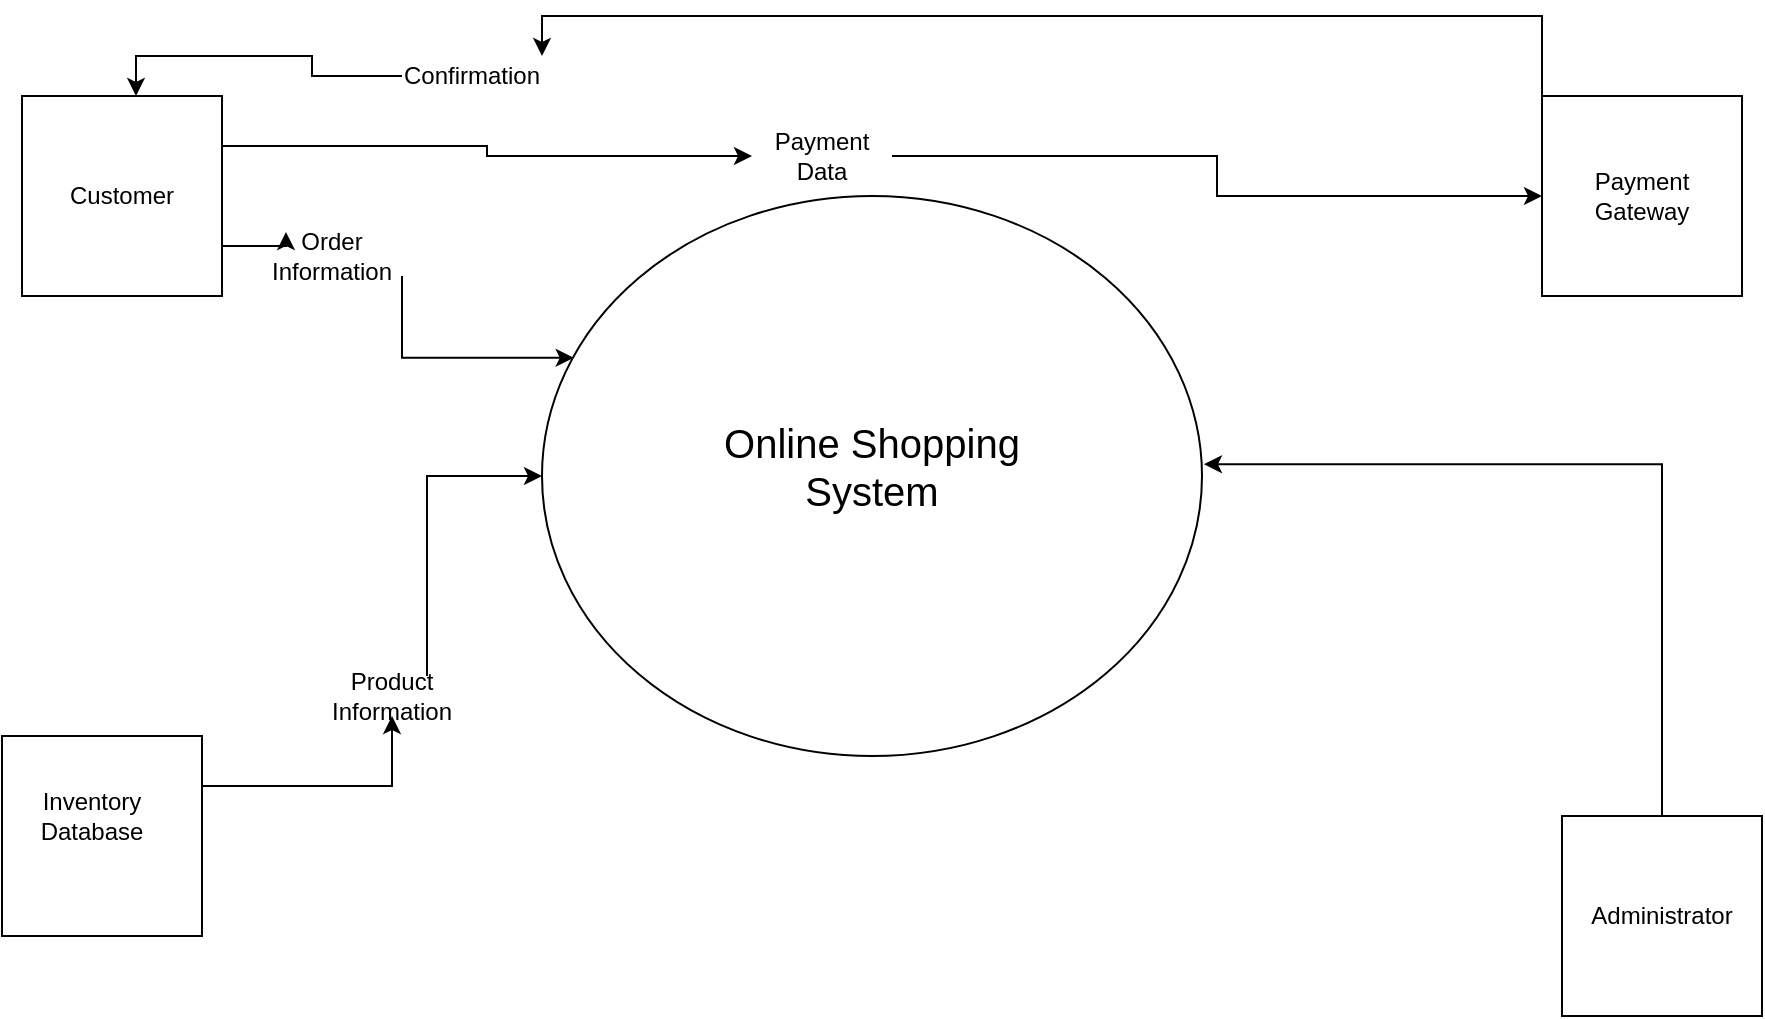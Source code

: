 <mxfile version="22.0.4" type="github">
  <diagram name="Page-1" id="3CbqzY-EIUyOhgvGnmPf">
    <mxGraphModel dx="1730" dy="462" grid="1" gridSize="10" guides="1" tooltips="1" connect="1" arrows="1" fold="1" page="1" pageScale="1" pageWidth="850" pageHeight="1100" math="0" shadow="0">
      <root>
        <mxCell id="0" />
        <mxCell id="1" parent="0" />
        <mxCell id="YYdOWZ6g8PFGc_LYNeHY-24" style="edgeStyle=orthogonalEdgeStyle;rounded=0;orthogonalLoop=1;jettySize=auto;html=1;exitX=1;exitY=0.25;exitDx=0;exitDy=0;entryX=0.5;entryY=1;entryDx=0;entryDy=0;" edge="1" parent="1" source="YYdOWZ6g8PFGc_LYNeHY-23" target="pSdrsPi_HXzI0qn5BM3s-109">
          <mxGeometry relative="1" as="geometry" />
        </mxCell>
        <mxCell id="YYdOWZ6g8PFGc_LYNeHY-23" value="" style="html=1;dashed=0;whiteSpace=wrap;" vertex="1" parent="1">
          <mxGeometry x="-20" y="390" width="100" height="100" as="geometry" />
        </mxCell>
        <mxCell id="YYdOWZ6g8PFGc_LYNeHY-20" value="" style="html=1;dashed=0;whiteSpace=wrap;" vertex="1" parent="1">
          <mxGeometry x="760" y="430" width="100" height="100" as="geometry" />
        </mxCell>
        <mxCell id="YYdOWZ6g8PFGc_LYNeHY-14" style="edgeStyle=orthogonalEdgeStyle;rounded=0;orthogonalLoop=1;jettySize=auto;html=1;exitX=0;exitY=0;exitDx=0;exitDy=0;entryX=1;entryY=0;entryDx=0;entryDy=0;" edge="1" parent="1" source="YYdOWZ6g8PFGc_LYNeHY-13" target="pSdrsPi_HXzI0qn5BM3s-120">
          <mxGeometry relative="1" as="geometry" />
        </mxCell>
        <mxCell id="YYdOWZ6g8PFGc_LYNeHY-13" value="" style="html=1;dashed=0;whiteSpace=wrap;" vertex="1" parent="1">
          <mxGeometry x="750" y="70" width="100" height="100" as="geometry" />
        </mxCell>
        <mxCell id="YYdOWZ6g8PFGc_LYNeHY-9" style="edgeStyle=orthogonalEdgeStyle;rounded=0;orthogonalLoop=1;jettySize=auto;html=1;exitX=1;exitY=0.25;exitDx=0;exitDy=0;entryX=0;entryY=0.5;entryDx=0;entryDy=0;" edge="1" parent="1" source="YYdOWZ6g8PFGc_LYNeHY-5" target="pSdrsPi_HXzI0qn5BM3s-112">
          <mxGeometry relative="1" as="geometry" />
        </mxCell>
        <mxCell id="YYdOWZ6g8PFGc_LYNeHY-5" value="" style="html=1;dashed=0;whiteSpace=wrap;" vertex="1" parent="1">
          <mxGeometry x="-10" y="70" width="100" height="100" as="geometry" />
        </mxCell>
        <mxCell id="YYdOWZ6g8PFGc_LYNeHY-1" value="" style="shape=ellipse;html=1;dashed=0;whiteSpace=wrap;perimeter=ellipsePerimeter;" vertex="1" parent="1">
          <mxGeometry x="250" y="120" width="330" height="280" as="geometry" />
        </mxCell>
        <mxCell id="pSdrsPi_HXzI0qn5BM3s-91" value="&lt;font style=&quot;font-size: 20px;&quot;&gt;Online Shopping System&lt;/font&gt;" style="text;strokeColor=none;align=center;fillColor=none;html=1;verticalAlign=middle;whiteSpace=wrap;rounded=0;" parent="1" vertex="1">
          <mxGeometry x="330" y="220" width="170" height="70" as="geometry" />
        </mxCell>
        <mxCell id="pSdrsPi_HXzI0qn5BM3s-92" value="Customer" style="text;strokeColor=none;align=center;fillColor=none;html=1;verticalAlign=middle;whiteSpace=wrap;rounded=0;" parent="1" vertex="1">
          <mxGeometry x="5" y="110" width="70" height="20" as="geometry" />
        </mxCell>
        <mxCell id="pSdrsPi_HXzI0qn5BM3s-93" value="Payment Gateway" style="text;strokeColor=none;align=center;fillColor=none;html=1;verticalAlign=middle;whiteSpace=wrap;rounded=0;" parent="1" vertex="1">
          <mxGeometry x="765" y="110" width="70" height="20" as="geometry" />
        </mxCell>
        <mxCell id="pSdrsPi_HXzI0qn5BM3s-94" value="Inventory Database" style="text;strokeColor=none;align=center;fillColor=none;html=1;verticalAlign=middle;whiteSpace=wrap;rounded=0;" parent="1" vertex="1">
          <mxGeometry x="-10" y="420" width="70" height="20" as="geometry" />
        </mxCell>
        <mxCell id="pSdrsPi_HXzI0qn5BM3s-97" value="Administrator" style="text;strokeColor=none;align=center;fillColor=none;html=1;verticalAlign=middle;whiteSpace=wrap;rounded=0;" parent="1" vertex="1">
          <mxGeometry x="775" y="470" width="70" height="20" as="geometry" />
        </mxCell>
        <mxCell id="pSdrsPi_HXzI0qn5BM3s-104" value="Order Information " style="text;strokeColor=none;align=center;fillColor=none;html=1;verticalAlign=middle;whiteSpace=wrap;rounded=0;" parent="1" vertex="1">
          <mxGeometry x="110" y="140" width="70" height="20" as="geometry" />
        </mxCell>
        <mxCell id="YYdOWZ6g8PFGc_LYNeHY-3" style="edgeStyle=orthogonalEdgeStyle;rounded=0;orthogonalLoop=1;jettySize=auto;html=1;exitX=0.75;exitY=0;exitDx=0;exitDy=0;" edge="1" parent="1" source="pSdrsPi_HXzI0qn5BM3s-109" target="YYdOWZ6g8PFGc_LYNeHY-1">
          <mxGeometry relative="1" as="geometry" />
        </mxCell>
        <mxCell id="pSdrsPi_HXzI0qn5BM3s-109" value="Product Information" style="text;strokeColor=none;align=center;fillColor=none;html=1;verticalAlign=middle;whiteSpace=wrap;rounded=0;" parent="1" vertex="1">
          <mxGeometry x="140" y="360" width="70" height="20" as="geometry" />
        </mxCell>
        <mxCell id="YYdOWZ6g8PFGc_LYNeHY-15" style="edgeStyle=orthogonalEdgeStyle;rounded=0;orthogonalLoop=1;jettySize=auto;html=1;exitX=1;exitY=0.5;exitDx=0;exitDy=0;entryX=0;entryY=0.5;entryDx=0;entryDy=0;" edge="1" parent="1" source="pSdrsPi_HXzI0qn5BM3s-112" target="YYdOWZ6g8PFGc_LYNeHY-13">
          <mxGeometry relative="1" as="geometry" />
        </mxCell>
        <mxCell id="pSdrsPi_HXzI0qn5BM3s-112" value="Payment Data" style="text;strokeColor=none;align=center;fillColor=none;html=1;verticalAlign=middle;whiteSpace=wrap;rounded=0;" parent="1" vertex="1">
          <mxGeometry x="355" y="90" width="70" height="20" as="geometry" />
        </mxCell>
        <mxCell id="pSdrsPi_HXzI0qn5BM3s-120" value="Confirmation" style="text;strokeColor=none;align=center;fillColor=none;html=1;verticalAlign=middle;whiteSpace=wrap;rounded=0;" parent="1" vertex="1">
          <mxGeometry x="180" y="50" width="70" height="20" as="geometry" />
        </mxCell>
        <mxCell id="YYdOWZ6g8PFGc_LYNeHY-6" style="edgeStyle=orthogonalEdgeStyle;rounded=0;orthogonalLoop=1;jettySize=auto;html=1;exitX=0;exitY=0.5;exitDx=0;exitDy=0;entryX=0.57;entryY=0;entryDx=0;entryDy=0;entryPerimeter=0;" edge="1" parent="1" source="pSdrsPi_HXzI0qn5BM3s-120" target="YYdOWZ6g8PFGc_LYNeHY-5">
          <mxGeometry relative="1" as="geometry" />
        </mxCell>
        <mxCell id="YYdOWZ6g8PFGc_LYNeHY-11" style="edgeStyle=orthogonalEdgeStyle;rounded=0;orthogonalLoop=1;jettySize=auto;html=1;exitX=1;exitY=1;exitDx=0;exitDy=0;entryX=0.048;entryY=0.289;entryDx=0;entryDy=0;entryPerimeter=0;" edge="1" parent="1" source="pSdrsPi_HXzI0qn5BM3s-104" target="YYdOWZ6g8PFGc_LYNeHY-1">
          <mxGeometry relative="1" as="geometry" />
        </mxCell>
        <mxCell id="YYdOWZ6g8PFGc_LYNeHY-12" style="edgeStyle=orthogonalEdgeStyle;rounded=0;orthogonalLoop=1;jettySize=auto;html=1;exitX=1;exitY=0.75;exitDx=0;exitDy=0;entryX=0.171;entryY=-0.1;entryDx=0;entryDy=0;entryPerimeter=0;" edge="1" parent="1" source="YYdOWZ6g8PFGc_LYNeHY-5" target="pSdrsPi_HXzI0qn5BM3s-104">
          <mxGeometry relative="1" as="geometry" />
        </mxCell>
        <mxCell id="YYdOWZ6g8PFGc_LYNeHY-22" style="edgeStyle=orthogonalEdgeStyle;rounded=0;orthogonalLoop=1;jettySize=auto;html=1;exitX=0.5;exitY=0;exitDx=0;exitDy=0;entryX=1.003;entryY=0.479;entryDx=0;entryDy=0;entryPerimeter=0;" edge="1" parent="1" source="YYdOWZ6g8PFGc_LYNeHY-20" target="YYdOWZ6g8PFGc_LYNeHY-1">
          <mxGeometry relative="1" as="geometry" />
        </mxCell>
      </root>
    </mxGraphModel>
  </diagram>
</mxfile>

